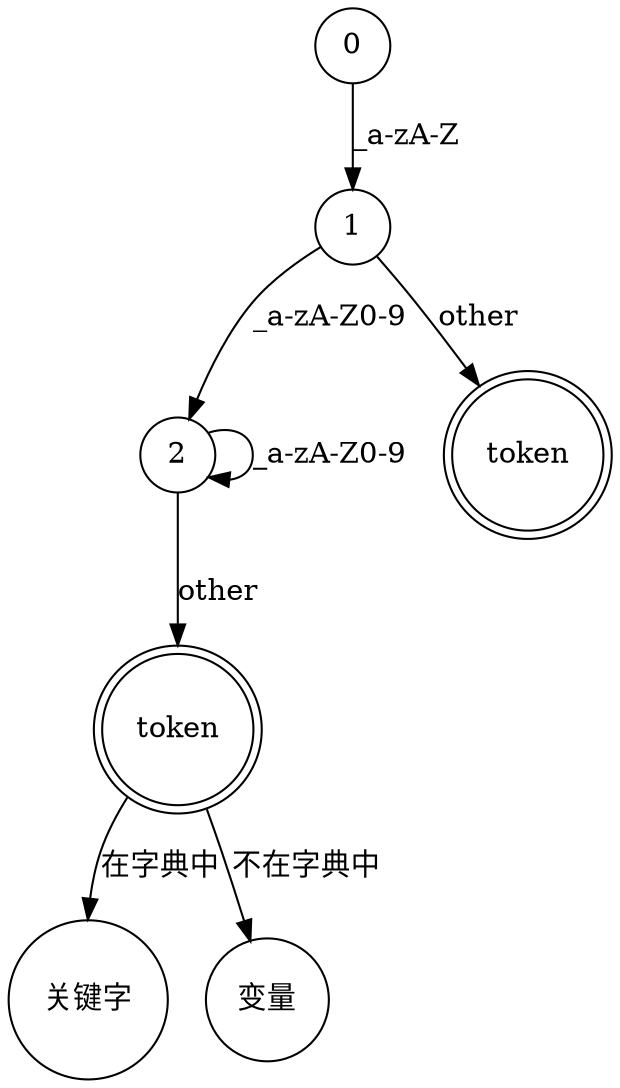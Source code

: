 // 关键词 - 变量 状态机
digraph KeywordVariableSm {
  // 全局样式
  node [shape=circle]
  // 状态样式
  node0 [label=0]
  node1 [label=1]
  node2 [label=2]
  nodetoken1 [label=token, peripheries=2]
  nodetoken2 [label=token, peripheries=2]
  nodekeyword [label="关键字"]
  nodevariable [label="变量"]

  // 0 ->
  node0 -> node1 [label="_a-zA-Z"]

  // 1 ->
  node1 -> nodetoken1 [label="other"]
  node1 -> node2 [label="_a-zA-Z0-9"]

  // 2 ->
  node2 -> node2 [label="_a-zA-Z0-9"]
  node2 -> nodetoken2 [label="other"]

  // token2 ->
  nodetoken2 -> nodekeyword [label="在字典中"]
  nodetoken2 -> nodevariable [label="不在字典中"]
}